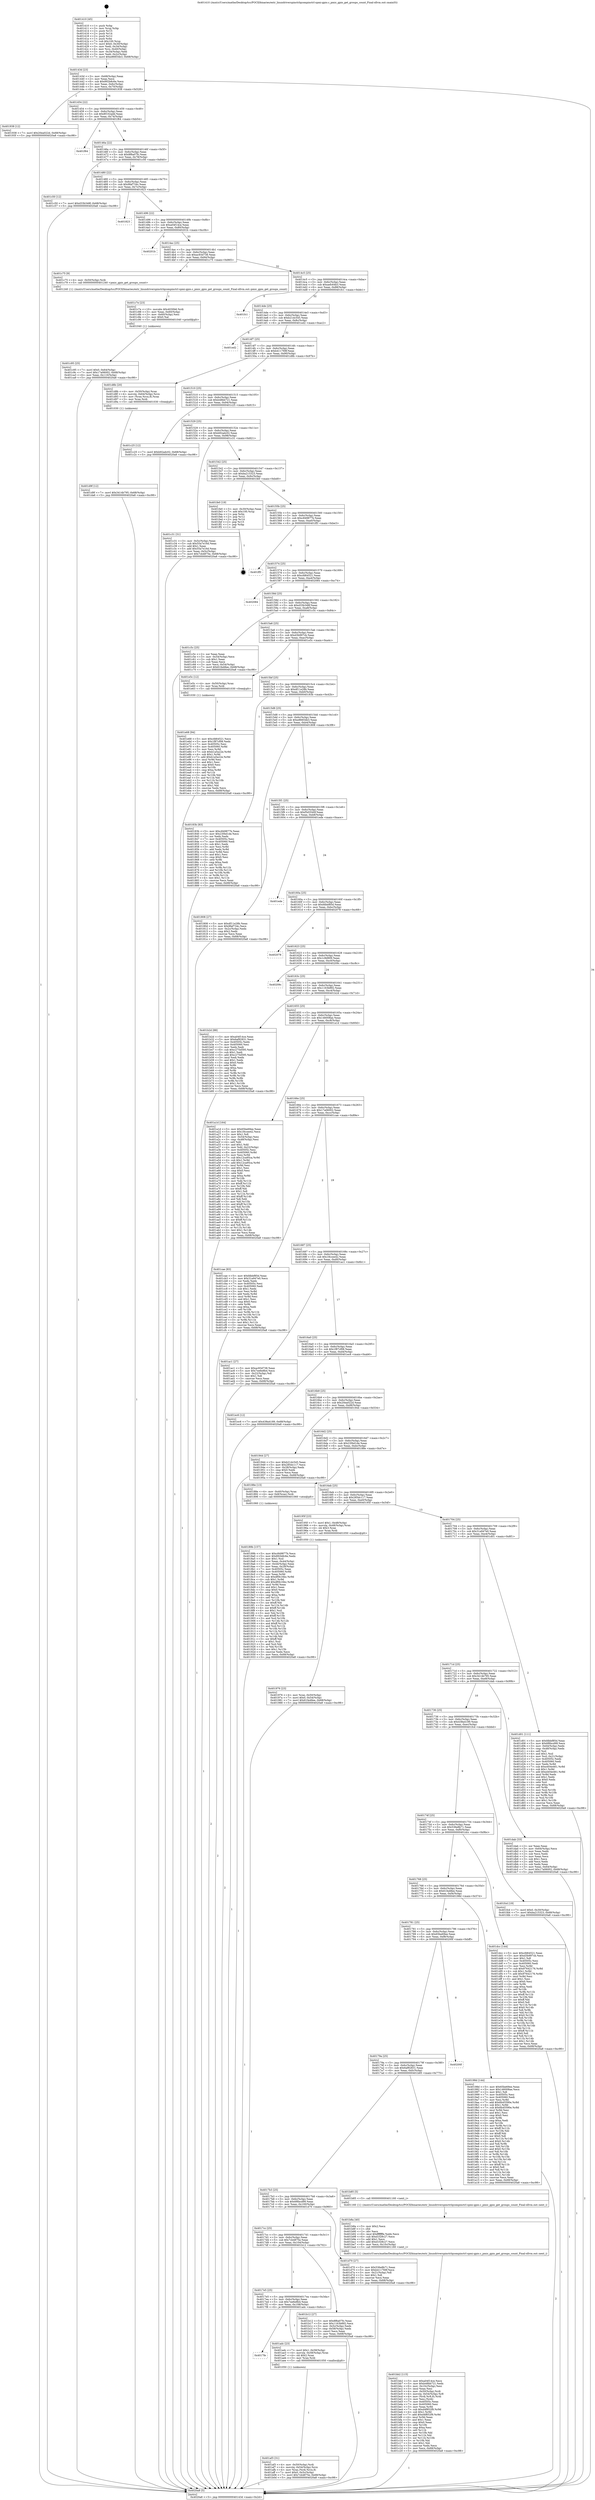digraph "0x401410" {
  label = "0x401410 (/mnt/c/Users/mathe/Desktop/tcc/POCII/binaries/extr_linuxdriverspinctrlqcompinctrl-spmi-gpio.c_pmic_gpio_get_groups_count_Final-ollvm.out::main(0))"
  labelloc = "t"
  node[shape=record]

  Entry [label="",width=0.3,height=0.3,shape=circle,fillcolor=black,style=filled]
  "0x40143d" [label="{
     0x40143d [23]\l
     | [instrs]\l
     &nbsp;&nbsp;0x40143d \<+3\>: mov -0x68(%rbp),%eax\l
     &nbsp;&nbsp;0x401440 \<+2\>: mov %eax,%ecx\l
     &nbsp;&nbsp;0x401442 \<+6\>: sub $0x892b8c6e,%ecx\l
     &nbsp;&nbsp;0x401448 \<+3\>: mov %eax,-0x6c(%rbp)\l
     &nbsp;&nbsp;0x40144b \<+3\>: mov %ecx,-0x70(%rbp)\l
     &nbsp;&nbsp;0x40144e \<+6\>: je 0000000000401938 \<main+0x528\>\l
  }"]
  "0x401938" [label="{
     0x401938 [12]\l
     | [instrs]\l
     &nbsp;&nbsp;0x401938 \<+7\>: movl $0x20ea022d,-0x68(%rbp)\l
     &nbsp;&nbsp;0x40193f \<+5\>: jmp 00000000004020a8 \<main+0xc98\>\l
  }"]
  "0x401454" [label="{
     0x401454 [22]\l
     | [instrs]\l
     &nbsp;&nbsp;0x401454 \<+5\>: jmp 0000000000401459 \<main+0x49\>\l
     &nbsp;&nbsp;0x401459 \<+3\>: mov -0x6c(%rbp),%eax\l
     &nbsp;&nbsp;0x40145c \<+5\>: sub $0x8f102add,%eax\l
     &nbsp;&nbsp;0x401461 \<+3\>: mov %eax,-0x74(%rbp)\l
     &nbsp;&nbsp;0x401464 \<+6\>: je 0000000000401f64 \<main+0xb54\>\l
  }"]
  Exit [label="",width=0.3,height=0.3,shape=circle,fillcolor=black,style=filled,peripheries=2]
  "0x401f64" [label="{
     0x401f64\l
  }", style=dashed]
  "0x40146a" [label="{
     0x40146a [22]\l
     | [instrs]\l
     &nbsp;&nbsp;0x40146a \<+5\>: jmp 000000000040146f \<main+0x5f\>\l
     &nbsp;&nbsp;0x40146f \<+3\>: mov -0x6c(%rbp),%eax\l
     &nbsp;&nbsp;0x401472 \<+5\>: sub $0x8f6a07fc,%eax\l
     &nbsp;&nbsp;0x401477 \<+3\>: mov %eax,-0x78(%rbp)\l
     &nbsp;&nbsp;0x40147a \<+6\>: je 0000000000401c50 \<main+0x840\>\l
  }"]
  "0x401e68" [label="{
     0x401e68 [94]\l
     | [instrs]\l
     &nbsp;&nbsp;0x401e68 \<+5\>: mov $0xcfd64521,%ecx\l
     &nbsp;&nbsp;0x401e6d \<+5\>: mov $0x1f87cf08,%edx\l
     &nbsp;&nbsp;0x401e72 \<+7\>: mov 0x40505c,%esi\l
     &nbsp;&nbsp;0x401e79 \<+8\>: mov 0x405060,%r8d\l
     &nbsp;&nbsp;0x401e81 \<+3\>: mov %esi,%r9d\l
     &nbsp;&nbsp;0x401e84 \<+7\>: sub $0xb1a5a22e,%r9d\l
     &nbsp;&nbsp;0x401e8b \<+4\>: sub $0x1,%r9d\l
     &nbsp;&nbsp;0x401e8f \<+7\>: add $0xb1a5a22e,%r9d\l
     &nbsp;&nbsp;0x401e96 \<+4\>: imul %r9d,%esi\l
     &nbsp;&nbsp;0x401e9a \<+3\>: and $0x1,%esi\l
     &nbsp;&nbsp;0x401e9d \<+3\>: cmp $0x0,%esi\l
     &nbsp;&nbsp;0x401ea0 \<+4\>: sete %r10b\l
     &nbsp;&nbsp;0x401ea4 \<+4\>: cmp $0xa,%r8d\l
     &nbsp;&nbsp;0x401ea8 \<+4\>: setl %r11b\l
     &nbsp;&nbsp;0x401eac \<+3\>: mov %r10b,%bl\l
     &nbsp;&nbsp;0x401eaf \<+3\>: and %r11b,%bl\l
     &nbsp;&nbsp;0x401eb2 \<+3\>: xor %r11b,%r10b\l
     &nbsp;&nbsp;0x401eb5 \<+3\>: or %r10b,%bl\l
     &nbsp;&nbsp;0x401eb8 \<+3\>: test $0x1,%bl\l
     &nbsp;&nbsp;0x401ebb \<+3\>: cmovne %edx,%ecx\l
     &nbsp;&nbsp;0x401ebe \<+3\>: mov %ecx,-0x68(%rbp)\l
     &nbsp;&nbsp;0x401ec1 \<+5\>: jmp 00000000004020a8 \<main+0xc98\>\l
  }"]
  "0x401c50" [label="{
     0x401c50 [12]\l
     | [instrs]\l
     &nbsp;&nbsp;0x401c50 \<+7\>: movl $0xd33b348f,-0x68(%rbp)\l
     &nbsp;&nbsp;0x401c57 \<+5\>: jmp 00000000004020a8 \<main+0xc98\>\l
  }"]
  "0x401480" [label="{
     0x401480 [22]\l
     | [instrs]\l
     &nbsp;&nbsp;0x401480 \<+5\>: jmp 0000000000401485 \<main+0x75\>\l
     &nbsp;&nbsp;0x401485 \<+3\>: mov -0x6c(%rbp),%eax\l
     &nbsp;&nbsp;0x401488 \<+5\>: sub $0x9faf734c,%eax\l
     &nbsp;&nbsp;0x40148d \<+3\>: mov %eax,-0x7c(%rbp)\l
     &nbsp;&nbsp;0x401490 \<+6\>: je 0000000000401823 \<main+0x413\>\l
  }"]
  "0x401d9f" [label="{
     0x401d9f [12]\l
     | [instrs]\l
     &nbsp;&nbsp;0x401d9f \<+7\>: movl $0x3414b795,-0x68(%rbp)\l
     &nbsp;&nbsp;0x401da6 \<+5\>: jmp 00000000004020a8 \<main+0xc98\>\l
  }"]
  "0x401823" [label="{
     0x401823\l
  }", style=dashed]
  "0x401496" [label="{
     0x401496 [22]\l
     | [instrs]\l
     &nbsp;&nbsp;0x401496 \<+5\>: jmp 000000000040149b \<main+0x8b\>\l
     &nbsp;&nbsp;0x40149b \<+3\>: mov -0x6c(%rbp),%eax\l
     &nbsp;&nbsp;0x40149e \<+5\>: sub $0xa04f14ce,%eax\l
     &nbsp;&nbsp;0x4014a3 \<+3\>: mov %eax,-0x80(%rbp)\l
     &nbsp;&nbsp;0x4014a6 \<+6\>: je 000000000040201b \<main+0xc0b\>\l
  }"]
  "0x401c95" [label="{
     0x401c95 [25]\l
     | [instrs]\l
     &nbsp;&nbsp;0x401c95 \<+7\>: movl $0x0,-0x64(%rbp)\l
     &nbsp;&nbsp;0x401c9c \<+7\>: movl $0x17a06002,-0x68(%rbp)\l
     &nbsp;&nbsp;0x401ca3 \<+6\>: mov %eax,-0x110(%rbp)\l
     &nbsp;&nbsp;0x401ca9 \<+5\>: jmp 00000000004020a8 \<main+0xc98\>\l
  }"]
  "0x40201b" [label="{
     0x40201b\l
  }", style=dashed]
  "0x4014ac" [label="{
     0x4014ac [25]\l
     | [instrs]\l
     &nbsp;&nbsp;0x4014ac \<+5\>: jmp 00000000004014b1 \<main+0xa1\>\l
     &nbsp;&nbsp;0x4014b1 \<+3\>: mov -0x6c(%rbp),%eax\l
     &nbsp;&nbsp;0x4014b4 \<+5\>: sub $0xac93d738,%eax\l
     &nbsp;&nbsp;0x4014b9 \<+6\>: mov %eax,-0x84(%rbp)\l
     &nbsp;&nbsp;0x4014bf \<+6\>: je 0000000000401c75 \<main+0x865\>\l
  }"]
  "0x401c7e" [label="{
     0x401c7e [23]\l
     | [instrs]\l
     &nbsp;&nbsp;0x401c7e \<+10\>: movabs $0x4030b6,%rdi\l
     &nbsp;&nbsp;0x401c88 \<+3\>: mov %eax,-0x60(%rbp)\l
     &nbsp;&nbsp;0x401c8b \<+3\>: mov -0x60(%rbp),%esi\l
     &nbsp;&nbsp;0x401c8e \<+2\>: mov $0x0,%al\l
     &nbsp;&nbsp;0x401c90 \<+5\>: call 0000000000401040 \<printf@plt\>\l
     | [calls]\l
     &nbsp;&nbsp;0x401040 \{1\} (unknown)\l
  }"]
  "0x401c75" [label="{
     0x401c75 [9]\l
     | [instrs]\l
     &nbsp;&nbsp;0x401c75 \<+4\>: mov -0x50(%rbp),%rdi\l
     &nbsp;&nbsp;0x401c79 \<+5\>: call 0000000000401240 \<pmic_gpio_get_groups_count\>\l
     | [calls]\l
     &nbsp;&nbsp;0x401240 \{1\} (/mnt/c/Users/mathe/Desktop/tcc/POCII/binaries/extr_linuxdriverspinctrlqcompinctrl-spmi-gpio.c_pmic_gpio_get_groups_count_Final-ollvm.out::pmic_gpio_get_groups_count)\l
  }"]
  "0x4014c5" [label="{
     0x4014c5 [25]\l
     | [instrs]\l
     &nbsp;&nbsp;0x4014c5 \<+5\>: jmp 00000000004014ca \<main+0xba\>\l
     &nbsp;&nbsp;0x4014ca \<+3\>: mov -0x6c(%rbp),%eax\l
     &nbsp;&nbsp;0x4014cd \<+5\>: sub $0xaefc64b3,%eax\l
     &nbsp;&nbsp;0x4014d2 \<+6\>: mov %eax,-0x88(%rbp)\l
     &nbsp;&nbsp;0x4014d8 \<+6\>: je 0000000000401fc1 \<main+0xbb1\>\l
  }"]
  "0x401bb2" [label="{
     0x401bb2 [115]\l
     | [instrs]\l
     &nbsp;&nbsp;0x401bb2 \<+5\>: mov $0xa04f14ce,%ecx\l
     &nbsp;&nbsp;0x401bb7 \<+5\>: mov $0xb48bb721,%edx\l
     &nbsp;&nbsp;0x401bbc \<+6\>: mov -0x10c(%rbp),%esi\l
     &nbsp;&nbsp;0x401bc2 \<+3\>: imul %eax,%esi\l
     &nbsp;&nbsp;0x401bc5 \<+4\>: mov -0x50(%rbp),%rdi\l
     &nbsp;&nbsp;0x401bc9 \<+4\>: movslq -0x54(%rbp),%r8\l
     &nbsp;&nbsp;0x401bcd \<+4\>: mov (%rdi,%r8,8),%rdi\l
     &nbsp;&nbsp;0x401bd1 \<+2\>: mov %esi,(%rdi)\l
     &nbsp;&nbsp;0x401bd3 \<+7\>: mov 0x40505c,%eax\l
     &nbsp;&nbsp;0x401bda \<+7\>: mov 0x405060,%esi\l
     &nbsp;&nbsp;0x401be1 \<+3\>: mov %eax,%r9d\l
     &nbsp;&nbsp;0x401be4 \<+7\>: sub $0xd4f852f9,%r9d\l
     &nbsp;&nbsp;0x401beb \<+4\>: sub $0x1,%r9d\l
     &nbsp;&nbsp;0x401bef \<+7\>: add $0xd4f852f9,%r9d\l
     &nbsp;&nbsp;0x401bf6 \<+4\>: imul %r9d,%eax\l
     &nbsp;&nbsp;0x401bfa \<+3\>: and $0x1,%eax\l
     &nbsp;&nbsp;0x401bfd \<+3\>: cmp $0x0,%eax\l
     &nbsp;&nbsp;0x401c00 \<+4\>: sete %r10b\l
     &nbsp;&nbsp;0x401c04 \<+3\>: cmp $0xa,%esi\l
     &nbsp;&nbsp;0x401c07 \<+4\>: setl %r11b\l
     &nbsp;&nbsp;0x401c0b \<+3\>: mov %r10b,%bl\l
     &nbsp;&nbsp;0x401c0e \<+3\>: and %r11b,%bl\l
     &nbsp;&nbsp;0x401c11 \<+3\>: xor %r11b,%r10b\l
     &nbsp;&nbsp;0x401c14 \<+3\>: or %r10b,%bl\l
     &nbsp;&nbsp;0x401c17 \<+3\>: test $0x1,%bl\l
     &nbsp;&nbsp;0x401c1a \<+3\>: cmovne %edx,%ecx\l
     &nbsp;&nbsp;0x401c1d \<+3\>: mov %ecx,-0x68(%rbp)\l
     &nbsp;&nbsp;0x401c20 \<+5\>: jmp 00000000004020a8 \<main+0xc98\>\l
  }"]
  "0x401fc1" [label="{
     0x401fc1\l
  }", style=dashed]
  "0x4014de" [label="{
     0x4014de [25]\l
     | [instrs]\l
     &nbsp;&nbsp;0x4014de \<+5\>: jmp 00000000004014e3 \<main+0xd3\>\l
     &nbsp;&nbsp;0x4014e3 \<+3\>: mov -0x6c(%rbp),%eax\l
     &nbsp;&nbsp;0x4014e6 \<+5\>: sub $0xb21dc545,%eax\l
     &nbsp;&nbsp;0x4014eb \<+6\>: mov %eax,-0x8c(%rbp)\l
     &nbsp;&nbsp;0x4014f1 \<+6\>: je 0000000000401ed2 \<main+0xac2\>\l
  }"]
  "0x401b8a" [label="{
     0x401b8a [40]\l
     | [instrs]\l
     &nbsp;&nbsp;0x401b8a \<+5\>: mov $0x2,%ecx\l
     &nbsp;&nbsp;0x401b8f \<+1\>: cltd\l
     &nbsp;&nbsp;0x401b90 \<+2\>: idiv %ecx\l
     &nbsp;&nbsp;0x401b92 \<+6\>: imul $0xfffffffe,%edx,%ecx\l
     &nbsp;&nbsp;0x401b98 \<+6\>: sub $0xd1f28c27,%ecx\l
     &nbsp;&nbsp;0x401b9e \<+3\>: add $0x1,%ecx\l
     &nbsp;&nbsp;0x401ba1 \<+6\>: add $0xd1f28c27,%ecx\l
     &nbsp;&nbsp;0x401ba7 \<+6\>: mov %ecx,-0x10c(%rbp)\l
     &nbsp;&nbsp;0x401bad \<+5\>: call 0000000000401160 \<next_i\>\l
     | [calls]\l
     &nbsp;&nbsp;0x401160 \{1\} (/mnt/c/Users/mathe/Desktop/tcc/POCII/binaries/extr_linuxdriverspinctrlqcompinctrl-spmi-gpio.c_pmic_gpio_get_groups_count_Final-ollvm.out::next_i)\l
  }"]
  "0x401ed2" [label="{
     0x401ed2\l
  }", style=dashed]
  "0x4014f7" [label="{
     0x4014f7 [25]\l
     | [instrs]\l
     &nbsp;&nbsp;0x4014f7 \<+5\>: jmp 00000000004014fc \<main+0xec\>\l
     &nbsp;&nbsp;0x4014fc \<+3\>: mov -0x6c(%rbp),%eax\l
     &nbsp;&nbsp;0x4014ff \<+5\>: sub $0xb411769f,%eax\l
     &nbsp;&nbsp;0x401504 \<+6\>: mov %eax,-0x90(%rbp)\l
     &nbsp;&nbsp;0x40150a \<+6\>: je 0000000000401d8b \<main+0x97b\>\l
  }"]
  "0x401af3" [label="{
     0x401af3 [31]\l
     | [instrs]\l
     &nbsp;&nbsp;0x401af3 \<+4\>: mov -0x50(%rbp),%rdi\l
     &nbsp;&nbsp;0x401af7 \<+4\>: movslq -0x54(%rbp),%rcx\l
     &nbsp;&nbsp;0x401afb \<+4\>: mov %rax,(%rdi,%rcx,8)\l
     &nbsp;&nbsp;0x401aff \<+7\>: movl $0x0,-0x5c(%rbp)\l
     &nbsp;&nbsp;0x401b06 \<+7\>: movl $0x7cb4875e,-0x68(%rbp)\l
     &nbsp;&nbsp;0x401b0d \<+5\>: jmp 00000000004020a8 \<main+0xc98\>\l
  }"]
  "0x401d8b" [label="{
     0x401d8b [20]\l
     | [instrs]\l
     &nbsp;&nbsp;0x401d8b \<+4\>: mov -0x50(%rbp),%rax\l
     &nbsp;&nbsp;0x401d8f \<+4\>: movslq -0x64(%rbp),%rcx\l
     &nbsp;&nbsp;0x401d93 \<+4\>: mov (%rax,%rcx,8),%rax\l
     &nbsp;&nbsp;0x401d97 \<+3\>: mov %rax,%rdi\l
     &nbsp;&nbsp;0x401d9a \<+5\>: call 0000000000401030 \<free@plt\>\l
     | [calls]\l
     &nbsp;&nbsp;0x401030 \{1\} (unknown)\l
  }"]
  "0x401510" [label="{
     0x401510 [25]\l
     | [instrs]\l
     &nbsp;&nbsp;0x401510 \<+5\>: jmp 0000000000401515 \<main+0x105\>\l
     &nbsp;&nbsp;0x401515 \<+3\>: mov -0x6c(%rbp),%eax\l
     &nbsp;&nbsp;0x401518 \<+5\>: sub $0xb48bb721,%eax\l
     &nbsp;&nbsp;0x40151d \<+6\>: mov %eax,-0x94(%rbp)\l
     &nbsp;&nbsp;0x401523 \<+6\>: je 0000000000401c25 \<main+0x815\>\l
  }"]
  "0x4017fe" [label="{
     0x4017fe\l
  }", style=dashed]
  "0x401c25" [label="{
     0x401c25 [12]\l
     | [instrs]\l
     &nbsp;&nbsp;0x401c25 \<+7\>: movl $0xb92adc02,-0x68(%rbp)\l
     &nbsp;&nbsp;0x401c2c \<+5\>: jmp 00000000004020a8 \<main+0xc98\>\l
  }"]
  "0x401529" [label="{
     0x401529 [25]\l
     | [instrs]\l
     &nbsp;&nbsp;0x401529 \<+5\>: jmp 000000000040152e \<main+0x11e\>\l
     &nbsp;&nbsp;0x40152e \<+3\>: mov -0x6c(%rbp),%eax\l
     &nbsp;&nbsp;0x401531 \<+5\>: sub $0xb92adc02,%eax\l
     &nbsp;&nbsp;0x401536 \<+6\>: mov %eax,-0x98(%rbp)\l
     &nbsp;&nbsp;0x40153c \<+6\>: je 0000000000401c31 \<main+0x821\>\l
  }"]
  "0x401adc" [label="{
     0x401adc [23]\l
     | [instrs]\l
     &nbsp;&nbsp;0x401adc \<+7\>: movl $0x1,-0x58(%rbp)\l
     &nbsp;&nbsp;0x401ae3 \<+4\>: movslq -0x58(%rbp),%rax\l
     &nbsp;&nbsp;0x401ae7 \<+4\>: shl $0x2,%rax\l
     &nbsp;&nbsp;0x401aeb \<+3\>: mov %rax,%rdi\l
     &nbsp;&nbsp;0x401aee \<+5\>: call 0000000000401050 \<malloc@plt\>\l
     | [calls]\l
     &nbsp;&nbsp;0x401050 \{1\} (unknown)\l
  }"]
  "0x401c31" [label="{
     0x401c31 [31]\l
     | [instrs]\l
     &nbsp;&nbsp;0x401c31 \<+3\>: mov -0x5c(%rbp),%eax\l
     &nbsp;&nbsp;0x401c34 \<+5\>: sub $0x55a7e16d,%eax\l
     &nbsp;&nbsp;0x401c39 \<+3\>: add $0x1,%eax\l
     &nbsp;&nbsp;0x401c3c \<+5\>: add $0x55a7e16d,%eax\l
     &nbsp;&nbsp;0x401c41 \<+3\>: mov %eax,-0x5c(%rbp)\l
     &nbsp;&nbsp;0x401c44 \<+7\>: movl $0x7cb4875e,-0x68(%rbp)\l
     &nbsp;&nbsp;0x401c4b \<+5\>: jmp 00000000004020a8 \<main+0xc98\>\l
  }"]
  "0x401542" [label="{
     0x401542 [25]\l
     | [instrs]\l
     &nbsp;&nbsp;0x401542 \<+5\>: jmp 0000000000401547 \<main+0x137\>\l
     &nbsp;&nbsp;0x401547 \<+3\>: mov -0x6c(%rbp),%eax\l
     &nbsp;&nbsp;0x40154a \<+5\>: sub $0xba215323,%eax\l
     &nbsp;&nbsp;0x40154f \<+6\>: mov %eax,-0x9c(%rbp)\l
     &nbsp;&nbsp;0x401555 \<+6\>: je 0000000000401fe0 \<main+0xbd0\>\l
  }"]
  "0x4017e5" [label="{
     0x4017e5 [25]\l
     | [instrs]\l
     &nbsp;&nbsp;0x4017e5 \<+5\>: jmp 00000000004017ea \<main+0x3da\>\l
     &nbsp;&nbsp;0x4017ea \<+3\>: mov -0x6c(%rbp),%eax\l
     &nbsp;&nbsp;0x4017ed \<+5\>: sub $0x7ee6e8b4,%eax\l
     &nbsp;&nbsp;0x4017f2 \<+6\>: mov %eax,-0x108(%rbp)\l
     &nbsp;&nbsp;0x4017f8 \<+6\>: je 0000000000401adc \<main+0x6cc\>\l
  }"]
  "0x401fe0" [label="{
     0x401fe0 [19]\l
     | [instrs]\l
     &nbsp;&nbsp;0x401fe0 \<+3\>: mov -0x30(%rbp),%eax\l
     &nbsp;&nbsp;0x401fe3 \<+7\>: add $0x100,%rsp\l
     &nbsp;&nbsp;0x401fea \<+1\>: pop %rbx\l
     &nbsp;&nbsp;0x401feb \<+2\>: pop %r12\l
     &nbsp;&nbsp;0x401fed \<+2\>: pop %r14\l
     &nbsp;&nbsp;0x401fef \<+2\>: pop %r15\l
     &nbsp;&nbsp;0x401ff1 \<+1\>: pop %rbp\l
     &nbsp;&nbsp;0x401ff2 \<+1\>: ret\l
  }"]
  "0x40155b" [label="{
     0x40155b [25]\l
     | [instrs]\l
     &nbsp;&nbsp;0x40155b \<+5\>: jmp 0000000000401560 \<main+0x150\>\l
     &nbsp;&nbsp;0x401560 \<+3\>: mov -0x6c(%rbp),%eax\l
     &nbsp;&nbsp;0x401563 \<+5\>: sub $0xc849877b,%eax\l
     &nbsp;&nbsp;0x401568 \<+6\>: mov %eax,-0xa0(%rbp)\l
     &nbsp;&nbsp;0x40156e \<+6\>: je 0000000000401ff3 \<main+0xbe3\>\l
  }"]
  "0x401b12" [label="{
     0x401b12 [27]\l
     | [instrs]\l
     &nbsp;&nbsp;0x401b12 \<+5\>: mov $0x8f6a07fc,%eax\l
     &nbsp;&nbsp;0x401b17 \<+5\>: mov $0x1163b892,%ecx\l
     &nbsp;&nbsp;0x401b1c \<+3\>: mov -0x5c(%rbp),%edx\l
     &nbsp;&nbsp;0x401b1f \<+3\>: cmp -0x58(%rbp),%edx\l
     &nbsp;&nbsp;0x401b22 \<+3\>: cmovl %ecx,%eax\l
     &nbsp;&nbsp;0x401b25 \<+3\>: mov %eax,-0x68(%rbp)\l
     &nbsp;&nbsp;0x401b28 \<+5\>: jmp 00000000004020a8 \<main+0xc98\>\l
  }"]
  "0x401ff3" [label="{
     0x401ff3\l
  }", style=dashed]
  "0x401574" [label="{
     0x401574 [25]\l
     | [instrs]\l
     &nbsp;&nbsp;0x401574 \<+5\>: jmp 0000000000401579 \<main+0x169\>\l
     &nbsp;&nbsp;0x401579 \<+3\>: mov -0x6c(%rbp),%eax\l
     &nbsp;&nbsp;0x40157c \<+5\>: sub $0xcfd64521,%eax\l
     &nbsp;&nbsp;0x401581 \<+6\>: mov %eax,-0xa4(%rbp)\l
     &nbsp;&nbsp;0x401587 \<+6\>: je 0000000000402084 \<main+0xc74\>\l
  }"]
  "0x4017cc" [label="{
     0x4017cc [25]\l
     | [instrs]\l
     &nbsp;&nbsp;0x4017cc \<+5\>: jmp 00000000004017d1 \<main+0x3c1\>\l
     &nbsp;&nbsp;0x4017d1 \<+3\>: mov -0x6c(%rbp),%eax\l
     &nbsp;&nbsp;0x4017d4 \<+5\>: sub $0x7cb4875e,%eax\l
     &nbsp;&nbsp;0x4017d9 \<+6\>: mov %eax,-0x104(%rbp)\l
     &nbsp;&nbsp;0x4017df \<+6\>: je 0000000000401b12 \<main+0x702\>\l
  }"]
  "0x402084" [label="{
     0x402084\l
  }", style=dashed]
  "0x40158d" [label="{
     0x40158d [25]\l
     | [instrs]\l
     &nbsp;&nbsp;0x40158d \<+5\>: jmp 0000000000401592 \<main+0x182\>\l
     &nbsp;&nbsp;0x401592 \<+3\>: mov -0x6c(%rbp),%eax\l
     &nbsp;&nbsp;0x401595 \<+5\>: sub $0xd33b348f,%eax\l
     &nbsp;&nbsp;0x40159a \<+6\>: mov %eax,-0xa8(%rbp)\l
     &nbsp;&nbsp;0x4015a0 \<+6\>: je 0000000000401c5c \<main+0x84c\>\l
  }"]
  "0x401d70" [label="{
     0x401d70 [27]\l
     | [instrs]\l
     &nbsp;&nbsp;0x401d70 \<+5\>: mov $0x536e8b71,%eax\l
     &nbsp;&nbsp;0x401d75 \<+5\>: mov $0xb411769f,%ecx\l
     &nbsp;&nbsp;0x401d7a \<+3\>: mov -0x21(%rbp),%dl\l
     &nbsp;&nbsp;0x401d7d \<+3\>: test $0x1,%dl\l
     &nbsp;&nbsp;0x401d80 \<+3\>: cmovne %ecx,%eax\l
     &nbsp;&nbsp;0x401d83 \<+3\>: mov %eax,-0x68(%rbp)\l
     &nbsp;&nbsp;0x401d86 \<+5\>: jmp 00000000004020a8 \<main+0xc98\>\l
  }"]
  "0x401c5c" [label="{
     0x401c5c [25]\l
     | [instrs]\l
     &nbsp;&nbsp;0x401c5c \<+2\>: xor %eax,%eax\l
     &nbsp;&nbsp;0x401c5e \<+3\>: mov -0x54(%rbp),%ecx\l
     &nbsp;&nbsp;0x401c61 \<+3\>: sub $0x1,%eax\l
     &nbsp;&nbsp;0x401c64 \<+2\>: sub %eax,%ecx\l
     &nbsp;&nbsp;0x401c66 \<+3\>: mov %ecx,-0x54(%rbp)\l
     &nbsp;&nbsp;0x401c69 \<+7\>: movl $0x61fa48ee,-0x68(%rbp)\l
     &nbsp;&nbsp;0x401c70 \<+5\>: jmp 00000000004020a8 \<main+0xc98\>\l
  }"]
  "0x4015a6" [label="{
     0x4015a6 [25]\l
     | [instrs]\l
     &nbsp;&nbsp;0x4015a6 \<+5\>: jmp 00000000004015ab \<main+0x19b\>\l
     &nbsp;&nbsp;0x4015ab \<+3\>: mov -0x6c(%rbp),%eax\l
     &nbsp;&nbsp;0x4015ae \<+5\>: sub $0xd3b997cb,%eax\l
     &nbsp;&nbsp;0x4015b3 \<+6\>: mov %eax,-0xac(%rbp)\l
     &nbsp;&nbsp;0x4015b9 \<+6\>: je 0000000000401e5c \<main+0xa4c\>\l
  }"]
  "0x4017b3" [label="{
     0x4017b3 [25]\l
     | [instrs]\l
     &nbsp;&nbsp;0x4017b3 \<+5\>: jmp 00000000004017b8 \<main+0x3a8\>\l
     &nbsp;&nbsp;0x4017b8 \<+3\>: mov -0x6c(%rbp),%eax\l
     &nbsp;&nbsp;0x4017bb \<+5\>: sub $0x6f6bcd99,%eax\l
     &nbsp;&nbsp;0x4017c0 \<+6\>: mov %eax,-0x100(%rbp)\l
     &nbsp;&nbsp;0x4017c6 \<+6\>: je 0000000000401d70 \<main+0x960\>\l
  }"]
  "0x401e5c" [label="{
     0x401e5c [12]\l
     | [instrs]\l
     &nbsp;&nbsp;0x401e5c \<+4\>: mov -0x50(%rbp),%rax\l
     &nbsp;&nbsp;0x401e60 \<+3\>: mov %rax,%rdi\l
     &nbsp;&nbsp;0x401e63 \<+5\>: call 0000000000401030 \<free@plt\>\l
     | [calls]\l
     &nbsp;&nbsp;0x401030 \{1\} (unknown)\l
  }"]
  "0x4015bf" [label="{
     0x4015bf [25]\l
     | [instrs]\l
     &nbsp;&nbsp;0x4015bf \<+5\>: jmp 00000000004015c4 \<main+0x1b4\>\l
     &nbsp;&nbsp;0x4015c4 \<+3\>: mov -0x6c(%rbp),%eax\l
     &nbsp;&nbsp;0x4015c7 \<+5\>: sub $0xdf11e28b,%eax\l
     &nbsp;&nbsp;0x4015cc \<+6\>: mov %eax,-0xb0(%rbp)\l
     &nbsp;&nbsp;0x4015d2 \<+6\>: je 000000000040183b \<main+0x42b\>\l
  }"]
  "0x401b85" [label="{
     0x401b85 [5]\l
     | [instrs]\l
     &nbsp;&nbsp;0x401b85 \<+5\>: call 0000000000401160 \<next_i\>\l
     | [calls]\l
     &nbsp;&nbsp;0x401160 \{1\} (/mnt/c/Users/mathe/Desktop/tcc/POCII/binaries/extr_linuxdriverspinctrlqcompinctrl-spmi-gpio.c_pmic_gpio_get_groups_count_Final-ollvm.out::next_i)\l
  }"]
  "0x40183b" [label="{
     0x40183b [83]\l
     | [instrs]\l
     &nbsp;&nbsp;0x40183b \<+5\>: mov $0xc849877b,%eax\l
     &nbsp;&nbsp;0x401840 \<+5\>: mov $0x23f4d1de,%ecx\l
     &nbsp;&nbsp;0x401845 \<+2\>: xor %edx,%edx\l
     &nbsp;&nbsp;0x401847 \<+7\>: mov 0x40505c,%esi\l
     &nbsp;&nbsp;0x40184e \<+7\>: mov 0x405060,%edi\l
     &nbsp;&nbsp;0x401855 \<+3\>: sub $0x1,%edx\l
     &nbsp;&nbsp;0x401858 \<+3\>: mov %esi,%r8d\l
     &nbsp;&nbsp;0x40185b \<+3\>: add %edx,%r8d\l
     &nbsp;&nbsp;0x40185e \<+4\>: imul %r8d,%esi\l
     &nbsp;&nbsp;0x401862 \<+3\>: and $0x1,%esi\l
     &nbsp;&nbsp;0x401865 \<+3\>: cmp $0x0,%esi\l
     &nbsp;&nbsp;0x401868 \<+4\>: sete %r9b\l
     &nbsp;&nbsp;0x40186c \<+3\>: cmp $0xa,%edi\l
     &nbsp;&nbsp;0x40186f \<+4\>: setl %r10b\l
     &nbsp;&nbsp;0x401873 \<+3\>: mov %r9b,%r11b\l
     &nbsp;&nbsp;0x401876 \<+3\>: and %r10b,%r11b\l
     &nbsp;&nbsp;0x401879 \<+3\>: xor %r10b,%r9b\l
     &nbsp;&nbsp;0x40187c \<+3\>: or %r9b,%r11b\l
     &nbsp;&nbsp;0x40187f \<+4\>: test $0x1,%r11b\l
     &nbsp;&nbsp;0x401883 \<+3\>: cmovne %ecx,%eax\l
     &nbsp;&nbsp;0x401886 \<+3\>: mov %eax,-0x68(%rbp)\l
     &nbsp;&nbsp;0x401889 \<+5\>: jmp 00000000004020a8 \<main+0xc98\>\l
  }"]
  "0x4015d8" [label="{
     0x4015d8 [25]\l
     | [instrs]\l
     &nbsp;&nbsp;0x4015d8 \<+5\>: jmp 00000000004015dd \<main+0x1cd\>\l
     &nbsp;&nbsp;0x4015dd \<+3\>: mov -0x6c(%rbp),%eax\l
     &nbsp;&nbsp;0x4015e0 \<+5\>: sub $0xe86654b3,%eax\l
     &nbsp;&nbsp;0x4015e5 \<+6\>: mov %eax,-0xb4(%rbp)\l
     &nbsp;&nbsp;0x4015eb \<+6\>: je 0000000000401808 \<main+0x3f8\>\l
  }"]
  "0x40179a" [label="{
     0x40179a [25]\l
     | [instrs]\l
     &nbsp;&nbsp;0x40179a \<+5\>: jmp 000000000040179f \<main+0x38f\>\l
     &nbsp;&nbsp;0x40179f \<+3\>: mov -0x6c(%rbp),%eax\l
     &nbsp;&nbsp;0x4017a2 \<+5\>: sub $0x6af92831,%eax\l
     &nbsp;&nbsp;0x4017a7 \<+6\>: mov %eax,-0xfc(%rbp)\l
     &nbsp;&nbsp;0x4017ad \<+6\>: je 0000000000401b85 \<main+0x775\>\l
  }"]
  "0x401808" [label="{
     0x401808 [27]\l
     | [instrs]\l
     &nbsp;&nbsp;0x401808 \<+5\>: mov $0xdf11e28b,%eax\l
     &nbsp;&nbsp;0x40180d \<+5\>: mov $0x9faf734c,%ecx\l
     &nbsp;&nbsp;0x401812 \<+3\>: mov -0x2c(%rbp),%edx\l
     &nbsp;&nbsp;0x401815 \<+3\>: cmp $0x2,%edx\l
     &nbsp;&nbsp;0x401818 \<+3\>: cmovne %ecx,%eax\l
     &nbsp;&nbsp;0x40181b \<+3\>: mov %eax,-0x68(%rbp)\l
     &nbsp;&nbsp;0x40181e \<+5\>: jmp 00000000004020a8 \<main+0xc98\>\l
  }"]
  "0x4015f1" [label="{
     0x4015f1 [25]\l
     | [instrs]\l
     &nbsp;&nbsp;0x4015f1 \<+5\>: jmp 00000000004015f6 \<main+0x1e6\>\l
     &nbsp;&nbsp;0x4015f6 \<+3\>: mov -0x6c(%rbp),%eax\l
     &nbsp;&nbsp;0x4015f9 \<+5\>: sub $0xf5d3540f,%eax\l
     &nbsp;&nbsp;0x4015fe \<+6\>: mov %eax,-0xb8(%rbp)\l
     &nbsp;&nbsp;0x401604 \<+6\>: je 0000000000401ede \<main+0xace\>\l
  }"]
  "0x4020a8" [label="{
     0x4020a8 [5]\l
     | [instrs]\l
     &nbsp;&nbsp;0x4020a8 \<+5\>: jmp 000000000040143d \<main+0x2d\>\l
  }"]
  "0x401410" [label="{
     0x401410 [45]\l
     | [instrs]\l
     &nbsp;&nbsp;0x401410 \<+1\>: push %rbp\l
     &nbsp;&nbsp;0x401411 \<+3\>: mov %rsp,%rbp\l
     &nbsp;&nbsp;0x401414 \<+2\>: push %r15\l
     &nbsp;&nbsp;0x401416 \<+2\>: push %r14\l
     &nbsp;&nbsp;0x401418 \<+2\>: push %r12\l
     &nbsp;&nbsp;0x40141a \<+1\>: push %rbx\l
     &nbsp;&nbsp;0x40141b \<+7\>: sub $0x100,%rsp\l
     &nbsp;&nbsp;0x401422 \<+7\>: movl $0x0,-0x30(%rbp)\l
     &nbsp;&nbsp;0x401429 \<+3\>: mov %edi,-0x34(%rbp)\l
     &nbsp;&nbsp;0x40142c \<+4\>: mov %rsi,-0x40(%rbp)\l
     &nbsp;&nbsp;0x401430 \<+3\>: mov -0x34(%rbp),%edi\l
     &nbsp;&nbsp;0x401433 \<+3\>: mov %edi,-0x2c(%rbp)\l
     &nbsp;&nbsp;0x401436 \<+7\>: movl $0xe86654b3,-0x68(%rbp)\l
  }"]
  "0x40200f" [label="{
     0x40200f\l
  }", style=dashed]
  "0x401ede" [label="{
     0x401ede\l
  }", style=dashed]
  "0x40160a" [label="{
     0x40160a [25]\l
     | [instrs]\l
     &nbsp;&nbsp;0x40160a \<+5\>: jmp 000000000040160f \<main+0x1ff\>\l
     &nbsp;&nbsp;0x40160f \<+3\>: mov -0x6c(%rbp),%eax\l
     &nbsp;&nbsp;0x401612 \<+5\>: sub $0xfdbbf85d,%eax\l
     &nbsp;&nbsp;0x401617 \<+6\>: mov %eax,-0xbc(%rbp)\l
     &nbsp;&nbsp;0x40161d \<+6\>: je 0000000000402078 \<main+0xc68\>\l
  }"]
  "0x401781" [label="{
     0x401781 [25]\l
     | [instrs]\l
     &nbsp;&nbsp;0x401781 \<+5\>: jmp 0000000000401786 \<main+0x376\>\l
     &nbsp;&nbsp;0x401786 \<+3\>: mov -0x6c(%rbp),%eax\l
     &nbsp;&nbsp;0x401789 \<+5\>: sub $0x65be69ee,%eax\l
     &nbsp;&nbsp;0x40178e \<+6\>: mov %eax,-0xf8(%rbp)\l
     &nbsp;&nbsp;0x401794 \<+6\>: je 000000000040200f \<main+0xbff\>\l
  }"]
  "0x402078" [label="{
     0x402078\l
  }", style=dashed]
  "0x401623" [label="{
     0x401623 [25]\l
     | [instrs]\l
     &nbsp;&nbsp;0x401623 \<+5\>: jmp 0000000000401628 \<main+0x218\>\l
     &nbsp;&nbsp;0x401628 \<+3\>: mov -0x6c(%rbp),%eax\l
     &nbsp;&nbsp;0x40162b \<+5\>: sub $0x1c9d909,%eax\l
     &nbsp;&nbsp;0x401630 \<+6\>: mov %eax,-0xc0(%rbp)\l
     &nbsp;&nbsp;0x401636 \<+6\>: je 000000000040209c \<main+0xc8c\>\l
  }"]
  "0x40198d" [label="{
     0x40198d [144]\l
     | [instrs]\l
     &nbsp;&nbsp;0x40198d \<+5\>: mov $0x65be69ee,%eax\l
     &nbsp;&nbsp;0x401992 \<+5\>: mov $0x146008ae,%ecx\l
     &nbsp;&nbsp;0x401997 \<+2\>: mov $0x1,%dl\l
     &nbsp;&nbsp;0x401999 \<+7\>: mov 0x40505c,%esi\l
     &nbsp;&nbsp;0x4019a0 \<+7\>: mov 0x405060,%edi\l
     &nbsp;&nbsp;0x4019a7 \<+3\>: mov %esi,%r8d\l
     &nbsp;&nbsp;0x4019aa \<+7\>: add $0x6b45590e,%r8d\l
     &nbsp;&nbsp;0x4019b1 \<+4\>: sub $0x1,%r8d\l
     &nbsp;&nbsp;0x4019b5 \<+7\>: sub $0x6b45590e,%r8d\l
     &nbsp;&nbsp;0x4019bc \<+4\>: imul %r8d,%esi\l
     &nbsp;&nbsp;0x4019c0 \<+3\>: and $0x1,%esi\l
     &nbsp;&nbsp;0x4019c3 \<+3\>: cmp $0x0,%esi\l
     &nbsp;&nbsp;0x4019c6 \<+4\>: sete %r9b\l
     &nbsp;&nbsp;0x4019ca \<+3\>: cmp $0xa,%edi\l
     &nbsp;&nbsp;0x4019cd \<+4\>: setl %r10b\l
     &nbsp;&nbsp;0x4019d1 \<+3\>: mov %r9b,%r11b\l
     &nbsp;&nbsp;0x4019d4 \<+4\>: xor $0xff,%r11b\l
     &nbsp;&nbsp;0x4019d8 \<+3\>: mov %r10b,%bl\l
     &nbsp;&nbsp;0x4019db \<+3\>: xor $0xff,%bl\l
     &nbsp;&nbsp;0x4019de \<+3\>: xor $0x0,%dl\l
     &nbsp;&nbsp;0x4019e1 \<+3\>: mov %r11b,%r14b\l
     &nbsp;&nbsp;0x4019e4 \<+4\>: and $0x0,%r14b\l
     &nbsp;&nbsp;0x4019e8 \<+3\>: and %dl,%r9b\l
     &nbsp;&nbsp;0x4019eb \<+3\>: mov %bl,%r15b\l
     &nbsp;&nbsp;0x4019ee \<+4\>: and $0x0,%r15b\l
     &nbsp;&nbsp;0x4019f2 \<+3\>: and %dl,%r10b\l
     &nbsp;&nbsp;0x4019f5 \<+3\>: or %r9b,%r14b\l
     &nbsp;&nbsp;0x4019f8 \<+3\>: or %r10b,%r15b\l
     &nbsp;&nbsp;0x4019fb \<+3\>: xor %r15b,%r14b\l
     &nbsp;&nbsp;0x4019fe \<+3\>: or %bl,%r11b\l
     &nbsp;&nbsp;0x401a01 \<+4\>: xor $0xff,%r11b\l
     &nbsp;&nbsp;0x401a05 \<+3\>: or $0x0,%dl\l
     &nbsp;&nbsp;0x401a08 \<+3\>: and %dl,%r11b\l
     &nbsp;&nbsp;0x401a0b \<+3\>: or %r11b,%r14b\l
     &nbsp;&nbsp;0x401a0e \<+4\>: test $0x1,%r14b\l
     &nbsp;&nbsp;0x401a12 \<+3\>: cmovne %ecx,%eax\l
     &nbsp;&nbsp;0x401a15 \<+3\>: mov %eax,-0x68(%rbp)\l
     &nbsp;&nbsp;0x401a18 \<+5\>: jmp 00000000004020a8 \<main+0xc98\>\l
  }"]
  "0x40209c" [label="{
     0x40209c\l
  }", style=dashed]
  "0x40163c" [label="{
     0x40163c [25]\l
     | [instrs]\l
     &nbsp;&nbsp;0x40163c \<+5\>: jmp 0000000000401641 \<main+0x231\>\l
     &nbsp;&nbsp;0x401641 \<+3\>: mov -0x6c(%rbp),%eax\l
     &nbsp;&nbsp;0x401644 \<+5\>: sub $0x1163b892,%eax\l
     &nbsp;&nbsp;0x401649 \<+6\>: mov %eax,-0xc4(%rbp)\l
     &nbsp;&nbsp;0x40164f \<+6\>: je 0000000000401b2d \<main+0x71d\>\l
  }"]
  "0x401768" [label="{
     0x401768 [25]\l
     | [instrs]\l
     &nbsp;&nbsp;0x401768 \<+5\>: jmp 000000000040176d \<main+0x35d\>\l
     &nbsp;&nbsp;0x40176d \<+3\>: mov -0x6c(%rbp),%eax\l
     &nbsp;&nbsp;0x401770 \<+5\>: sub $0x61fa48ee,%eax\l
     &nbsp;&nbsp;0x401775 \<+6\>: mov %eax,-0xf4(%rbp)\l
     &nbsp;&nbsp;0x40177b \<+6\>: je 000000000040198d \<main+0x57d\>\l
  }"]
  "0x401b2d" [label="{
     0x401b2d [88]\l
     | [instrs]\l
     &nbsp;&nbsp;0x401b2d \<+5\>: mov $0xa04f14ce,%eax\l
     &nbsp;&nbsp;0x401b32 \<+5\>: mov $0x6af92831,%ecx\l
     &nbsp;&nbsp;0x401b37 \<+7\>: mov 0x40505c,%edx\l
     &nbsp;&nbsp;0x401b3e \<+7\>: mov 0x405060,%esi\l
     &nbsp;&nbsp;0x401b45 \<+2\>: mov %edx,%edi\l
     &nbsp;&nbsp;0x401b47 \<+6\>: sub $0xc275d595,%edi\l
     &nbsp;&nbsp;0x401b4d \<+3\>: sub $0x1,%edi\l
     &nbsp;&nbsp;0x401b50 \<+6\>: add $0xc275d595,%edi\l
     &nbsp;&nbsp;0x401b56 \<+3\>: imul %edi,%edx\l
     &nbsp;&nbsp;0x401b59 \<+3\>: and $0x1,%edx\l
     &nbsp;&nbsp;0x401b5c \<+3\>: cmp $0x0,%edx\l
     &nbsp;&nbsp;0x401b5f \<+4\>: sete %r8b\l
     &nbsp;&nbsp;0x401b63 \<+3\>: cmp $0xa,%esi\l
     &nbsp;&nbsp;0x401b66 \<+4\>: setl %r9b\l
     &nbsp;&nbsp;0x401b6a \<+3\>: mov %r8b,%r10b\l
     &nbsp;&nbsp;0x401b6d \<+3\>: and %r9b,%r10b\l
     &nbsp;&nbsp;0x401b70 \<+3\>: xor %r9b,%r8b\l
     &nbsp;&nbsp;0x401b73 \<+3\>: or %r8b,%r10b\l
     &nbsp;&nbsp;0x401b76 \<+4\>: test $0x1,%r10b\l
     &nbsp;&nbsp;0x401b7a \<+3\>: cmovne %ecx,%eax\l
     &nbsp;&nbsp;0x401b7d \<+3\>: mov %eax,-0x68(%rbp)\l
     &nbsp;&nbsp;0x401b80 \<+5\>: jmp 00000000004020a8 \<main+0xc98\>\l
  }"]
  "0x401655" [label="{
     0x401655 [25]\l
     | [instrs]\l
     &nbsp;&nbsp;0x401655 \<+5\>: jmp 000000000040165a \<main+0x24a\>\l
     &nbsp;&nbsp;0x40165a \<+3\>: mov -0x6c(%rbp),%eax\l
     &nbsp;&nbsp;0x40165d \<+5\>: sub $0x146008ae,%eax\l
     &nbsp;&nbsp;0x401662 \<+6\>: mov %eax,-0xc8(%rbp)\l
     &nbsp;&nbsp;0x401668 \<+6\>: je 0000000000401a1d \<main+0x60d\>\l
  }"]
  "0x401dcc" [label="{
     0x401dcc [144]\l
     | [instrs]\l
     &nbsp;&nbsp;0x401dcc \<+5\>: mov $0xcfd64521,%eax\l
     &nbsp;&nbsp;0x401dd1 \<+5\>: mov $0xd3b997cb,%ecx\l
     &nbsp;&nbsp;0x401dd6 \<+2\>: mov $0x1,%dl\l
     &nbsp;&nbsp;0x401dd8 \<+7\>: mov 0x40505c,%esi\l
     &nbsp;&nbsp;0x401ddf \<+7\>: mov 0x405060,%edi\l
     &nbsp;&nbsp;0x401de6 \<+3\>: mov %esi,%r8d\l
     &nbsp;&nbsp;0x401de9 \<+7\>: sub $0x97642176,%r8d\l
     &nbsp;&nbsp;0x401df0 \<+4\>: sub $0x1,%r8d\l
     &nbsp;&nbsp;0x401df4 \<+7\>: add $0x97642176,%r8d\l
     &nbsp;&nbsp;0x401dfb \<+4\>: imul %r8d,%esi\l
     &nbsp;&nbsp;0x401dff \<+3\>: and $0x1,%esi\l
     &nbsp;&nbsp;0x401e02 \<+3\>: cmp $0x0,%esi\l
     &nbsp;&nbsp;0x401e05 \<+4\>: sete %r9b\l
     &nbsp;&nbsp;0x401e09 \<+3\>: cmp $0xa,%edi\l
     &nbsp;&nbsp;0x401e0c \<+4\>: setl %r10b\l
     &nbsp;&nbsp;0x401e10 \<+3\>: mov %r9b,%r11b\l
     &nbsp;&nbsp;0x401e13 \<+4\>: xor $0xff,%r11b\l
     &nbsp;&nbsp;0x401e17 \<+3\>: mov %r10b,%bl\l
     &nbsp;&nbsp;0x401e1a \<+3\>: xor $0xff,%bl\l
     &nbsp;&nbsp;0x401e1d \<+3\>: xor $0x0,%dl\l
     &nbsp;&nbsp;0x401e20 \<+3\>: mov %r11b,%r14b\l
     &nbsp;&nbsp;0x401e23 \<+4\>: and $0x0,%r14b\l
     &nbsp;&nbsp;0x401e27 \<+3\>: and %dl,%r9b\l
     &nbsp;&nbsp;0x401e2a \<+3\>: mov %bl,%r15b\l
     &nbsp;&nbsp;0x401e2d \<+4\>: and $0x0,%r15b\l
     &nbsp;&nbsp;0x401e31 \<+3\>: and %dl,%r10b\l
     &nbsp;&nbsp;0x401e34 \<+3\>: or %r9b,%r14b\l
     &nbsp;&nbsp;0x401e37 \<+3\>: or %r10b,%r15b\l
     &nbsp;&nbsp;0x401e3a \<+3\>: xor %r15b,%r14b\l
     &nbsp;&nbsp;0x401e3d \<+3\>: or %bl,%r11b\l
     &nbsp;&nbsp;0x401e40 \<+4\>: xor $0xff,%r11b\l
     &nbsp;&nbsp;0x401e44 \<+3\>: or $0x0,%dl\l
     &nbsp;&nbsp;0x401e47 \<+3\>: and %dl,%r11b\l
     &nbsp;&nbsp;0x401e4a \<+3\>: or %r11b,%r14b\l
     &nbsp;&nbsp;0x401e4d \<+4\>: test $0x1,%r14b\l
     &nbsp;&nbsp;0x401e51 \<+3\>: cmovne %ecx,%eax\l
     &nbsp;&nbsp;0x401e54 \<+3\>: mov %eax,-0x68(%rbp)\l
     &nbsp;&nbsp;0x401e57 \<+5\>: jmp 00000000004020a8 \<main+0xc98\>\l
  }"]
  "0x401a1d" [label="{
     0x401a1d [164]\l
     | [instrs]\l
     &nbsp;&nbsp;0x401a1d \<+5\>: mov $0x65be69ee,%eax\l
     &nbsp;&nbsp;0x401a22 \<+5\>: mov $0x18ccee42,%ecx\l
     &nbsp;&nbsp;0x401a27 \<+2\>: mov $0x1,%dl\l
     &nbsp;&nbsp;0x401a29 \<+3\>: mov -0x54(%rbp),%esi\l
     &nbsp;&nbsp;0x401a2c \<+3\>: cmp -0x48(%rbp),%esi\l
     &nbsp;&nbsp;0x401a2f \<+4\>: setl %dil\l
     &nbsp;&nbsp;0x401a33 \<+4\>: and $0x1,%dil\l
     &nbsp;&nbsp;0x401a37 \<+4\>: mov %dil,-0x22(%rbp)\l
     &nbsp;&nbsp;0x401a3b \<+7\>: mov 0x40505c,%esi\l
     &nbsp;&nbsp;0x401a42 \<+8\>: mov 0x405060,%r8d\l
     &nbsp;&nbsp;0x401a4a \<+3\>: mov %esi,%r9d\l
     &nbsp;&nbsp;0x401a4d \<+7\>: sub $0x12ca95ca,%r9d\l
     &nbsp;&nbsp;0x401a54 \<+4\>: sub $0x1,%r9d\l
     &nbsp;&nbsp;0x401a58 \<+7\>: add $0x12ca95ca,%r9d\l
     &nbsp;&nbsp;0x401a5f \<+4\>: imul %r9d,%esi\l
     &nbsp;&nbsp;0x401a63 \<+3\>: and $0x1,%esi\l
     &nbsp;&nbsp;0x401a66 \<+3\>: cmp $0x0,%esi\l
     &nbsp;&nbsp;0x401a69 \<+4\>: sete %dil\l
     &nbsp;&nbsp;0x401a6d \<+4\>: cmp $0xa,%r8d\l
     &nbsp;&nbsp;0x401a71 \<+4\>: setl %r10b\l
     &nbsp;&nbsp;0x401a75 \<+3\>: mov %dil,%r11b\l
     &nbsp;&nbsp;0x401a78 \<+4\>: xor $0xff,%r11b\l
     &nbsp;&nbsp;0x401a7c \<+3\>: mov %r10b,%bl\l
     &nbsp;&nbsp;0x401a7f \<+3\>: xor $0xff,%bl\l
     &nbsp;&nbsp;0x401a82 \<+3\>: xor $0x1,%dl\l
     &nbsp;&nbsp;0x401a85 \<+3\>: mov %r11b,%r14b\l
     &nbsp;&nbsp;0x401a88 \<+4\>: and $0xff,%r14b\l
     &nbsp;&nbsp;0x401a8c \<+3\>: and %dl,%dil\l
     &nbsp;&nbsp;0x401a8f \<+3\>: mov %bl,%r15b\l
     &nbsp;&nbsp;0x401a92 \<+4\>: and $0xff,%r15b\l
     &nbsp;&nbsp;0x401a96 \<+3\>: and %dl,%r10b\l
     &nbsp;&nbsp;0x401a99 \<+3\>: or %dil,%r14b\l
     &nbsp;&nbsp;0x401a9c \<+3\>: or %r10b,%r15b\l
     &nbsp;&nbsp;0x401a9f \<+3\>: xor %r15b,%r14b\l
     &nbsp;&nbsp;0x401aa2 \<+3\>: or %bl,%r11b\l
     &nbsp;&nbsp;0x401aa5 \<+4\>: xor $0xff,%r11b\l
     &nbsp;&nbsp;0x401aa9 \<+3\>: or $0x1,%dl\l
     &nbsp;&nbsp;0x401aac \<+3\>: and %dl,%r11b\l
     &nbsp;&nbsp;0x401aaf \<+3\>: or %r11b,%r14b\l
     &nbsp;&nbsp;0x401ab2 \<+4\>: test $0x1,%r14b\l
     &nbsp;&nbsp;0x401ab6 \<+3\>: cmovne %ecx,%eax\l
     &nbsp;&nbsp;0x401ab9 \<+3\>: mov %eax,-0x68(%rbp)\l
     &nbsp;&nbsp;0x401abc \<+5\>: jmp 00000000004020a8 \<main+0xc98\>\l
  }"]
  "0x40166e" [label="{
     0x40166e [25]\l
     | [instrs]\l
     &nbsp;&nbsp;0x40166e \<+5\>: jmp 0000000000401673 \<main+0x263\>\l
     &nbsp;&nbsp;0x401673 \<+3\>: mov -0x6c(%rbp),%eax\l
     &nbsp;&nbsp;0x401676 \<+5\>: sub $0x17a06002,%eax\l
     &nbsp;&nbsp;0x40167b \<+6\>: mov %eax,-0xcc(%rbp)\l
     &nbsp;&nbsp;0x401681 \<+6\>: je 0000000000401cae \<main+0x89e\>\l
  }"]
  "0x40174f" [label="{
     0x40174f [25]\l
     | [instrs]\l
     &nbsp;&nbsp;0x40174f \<+5\>: jmp 0000000000401754 \<main+0x344\>\l
     &nbsp;&nbsp;0x401754 \<+3\>: mov -0x6c(%rbp),%eax\l
     &nbsp;&nbsp;0x401757 \<+5\>: sub $0x536e8b71,%eax\l
     &nbsp;&nbsp;0x40175c \<+6\>: mov %eax,-0xf0(%rbp)\l
     &nbsp;&nbsp;0x401762 \<+6\>: je 0000000000401dcc \<main+0x9bc\>\l
  }"]
  "0x401cae" [label="{
     0x401cae [83]\l
     | [instrs]\l
     &nbsp;&nbsp;0x401cae \<+5\>: mov $0xfdbbf85d,%eax\l
     &nbsp;&nbsp;0x401cb3 \<+5\>: mov $0x31a947e0,%ecx\l
     &nbsp;&nbsp;0x401cb8 \<+2\>: xor %edx,%edx\l
     &nbsp;&nbsp;0x401cba \<+7\>: mov 0x40505c,%esi\l
     &nbsp;&nbsp;0x401cc1 \<+7\>: mov 0x405060,%edi\l
     &nbsp;&nbsp;0x401cc8 \<+3\>: sub $0x1,%edx\l
     &nbsp;&nbsp;0x401ccb \<+3\>: mov %esi,%r8d\l
     &nbsp;&nbsp;0x401cce \<+3\>: add %edx,%r8d\l
     &nbsp;&nbsp;0x401cd1 \<+4\>: imul %r8d,%esi\l
     &nbsp;&nbsp;0x401cd5 \<+3\>: and $0x1,%esi\l
     &nbsp;&nbsp;0x401cd8 \<+3\>: cmp $0x0,%esi\l
     &nbsp;&nbsp;0x401cdb \<+4\>: sete %r9b\l
     &nbsp;&nbsp;0x401cdf \<+3\>: cmp $0xa,%edi\l
     &nbsp;&nbsp;0x401ce2 \<+4\>: setl %r10b\l
     &nbsp;&nbsp;0x401ce6 \<+3\>: mov %r9b,%r11b\l
     &nbsp;&nbsp;0x401ce9 \<+3\>: and %r10b,%r11b\l
     &nbsp;&nbsp;0x401cec \<+3\>: xor %r10b,%r9b\l
     &nbsp;&nbsp;0x401cef \<+3\>: or %r9b,%r11b\l
     &nbsp;&nbsp;0x401cf2 \<+4\>: test $0x1,%r11b\l
     &nbsp;&nbsp;0x401cf6 \<+3\>: cmovne %ecx,%eax\l
     &nbsp;&nbsp;0x401cf9 \<+3\>: mov %eax,-0x68(%rbp)\l
     &nbsp;&nbsp;0x401cfc \<+5\>: jmp 00000000004020a8 \<main+0xc98\>\l
  }"]
  "0x401687" [label="{
     0x401687 [25]\l
     | [instrs]\l
     &nbsp;&nbsp;0x401687 \<+5\>: jmp 000000000040168c \<main+0x27c\>\l
     &nbsp;&nbsp;0x40168c \<+3\>: mov -0x6c(%rbp),%eax\l
     &nbsp;&nbsp;0x40168f \<+5\>: sub $0x18ccee42,%eax\l
     &nbsp;&nbsp;0x401694 \<+6\>: mov %eax,-0xd0(%rbp)\l
     &nbsp;&nbsp;0x40169a \<+6\>: je 0000000000401ac1 \<main+0x6b1\>\l
  }"]
  "0x401fcd" [label="{
     0x401fcd [19]\l
     | [instrs]\l
     &nbsp;&nbsp;0x401fcd \<+7\>: movl $0x0,-0x30(%rbp)\l
     &nbsp;&nbsp;0x401fd4 \<+7\>: movl $0xba215323,-0x68(%rbp)\l
     &nbsp;&nbsp;0x401fdb \<+5\>: jmp 00000000004020a8 \<main+0xc98\>\l
  }"]
  "0x401ac1" [label="{
     0x401ac1 [27]\l
     | [instrs]\l
     &nbsp;&nbsp;0x401ac1 \<+5\>: mov $0xac93d738,%eax\l
     &nbsp;&nbsp;0x401ac6 \<+5\>: mov $0x7ee6e8b4,%ecx\l
     &nbsp;&nbsp;0x401acb \<+3\>: mov -0x22(%rbp),%dl\l
     &nbsp;&nbsp;0x401ace \<+3\>: test $0x1,%dl\l
     &nbsp;&nbsp;0x401ad1 \<+3\>: cmovne %ecx,%eax\l
     &nbsp;&nbsp;0x401ad4 \<+3\>: mov %eax,-0x68(%rbp)\l
     &nbsp;&nbsp;0x401ad7 \<+5\>: jmp 00000000004020a8 \<main+0xc98\>\l
  }"]
  "0x4016a0" [label="{
     0x4016a0 [25]\l
     | [instrs]\l
     &nbsp;&nbsp;0x4016a0 \<+5\>: jmp 00000000004016a5 \<main+0x295\>\l
     &nbsp;&nbsp;0x4016a5 \<+3\>: mov -0x6c(%rbp),%eax\l
     &nbsp;&nbsp;0x4016a8 \<+5\>: sub $0x1f87cf08,%eax\l
     &nbsp;&nbsp;0x4016ad \<+6\>: mov %eax,-0xd4(%rbp)\l
     &nbsp;&nbsp;0x4016b3 \<+6\>: je 0000000000401ec6 \<main+0xab6\>\l
  }"]
  "0x401736" [label="{
     0x401736 [25]\l
     | [instrs]\l
     &nbsp;&nbsp;0x401736 \<+5\>: jmp 000000000040173b \<main+0x32b\>\l
     &nbsp;&nbsp;0x40173b \<+3\>: mov -0x6c(%rbp),%eax\l
     &nbsp;&nbsp;0x40173e \<+5\>: sub $0x438a4189,%eax\l
     &nbsp;&nbsp;0x401743 \<+6\>: mov %eax,-0xec(%rbp)\l
     &nbsp;&nbsp;0x401749 \<+6\>: je 0000000000401fcd \<main+0xbbd\>\l
  }"]
  "0x401ec6" [label="{
     0x401ec6 [12]\l
     | [instrs]\l
     &nbsp;&nbsp;0x401ec6 \<+7\>: movl $0x438a4189,-0x68(%rbp)\l
     &nbsp;&nbsp;0x401ecd \<+5\>: jmp 00000000004020a8 \<main+0xc98\>\l
  }"]
  "0x4016b9" [label="{
     0x4016b9 [25]\l
     | [instrs]\l
     &nbsp;&nbsp;0x4016b9 \<+5\>: jmp 00000000004016be \<main+0x2ae\>\l
     &nbsp;&nbsp;0x4016be \<+3\>: mov -0x6c(%rbp),%eax\l
     &nbsp;&nbsp;0x4016c1 \<+5\>: sub $0x20ea022d,%eax\l
     &nbsp;&nbsp;0x4016c6 \<+6\>: mov %eax,-0xd8(%rbp)\l
     &nbsp;&nbsp;0x4016cc \<+6\>: je 0000000000401944 \<main+0x534\>\l
  }"]
  "0x401dab" [label="{
     0x401dab [33]\l
     | [instrs]\l
     &nbsp;&nbsp;0x401dab \<+2\>: xor %eax,%eax\l
     &nbsp;&nbsp;0x401dad \<+3\>: mov -0x64(%rbp),%ecx\l
     &nbsp;&nbsp;0x401db0 \<+2\>: mov %eax,%edx\l
     &nbsp;&nbsp;0x401db2 \<+2\>: sub %ecx,%edx\l
     &nbsp;&nbsp;0x401db4 \<+2\>: mov %eax,%ecx\l
     &nbsp;&nbsp;0x401db6 \<+3\>: sub $0x1,%ecx\l
     &nbsp;&nbsp;0x401db9 \<+2\>: add %ecx,%edx\l
     &nbsp;&nbsp;0x401dbb \<+2\>: sub %edx,%eax\l
     &nbsp;&nbsp;0x401dbd \<+3\>: mov %eax,-0x64(%rbp)\l
     &nbsp;&nbsp;0x401dc0 \<+7\>: movl $0x17a06002,-0x68(%rbp)\l
     &nbsp;&nbsp;0x401dc7 \<+5\>: jmp 00000000004020a8 \<main+0xc98\>\l
  }"]
  "0x401944" [label="{
     0x401944 [27]\l
     | [instrs]\l
     &nbsp;&nbsp;0x401944 \<+5\>: mov $0xb21dc545,%eax\l
     &nbsp;&nbsp;0x401949 \<+5\>: mov $0x285dc117,%ecx\l
     &nbsp;&nbsp;0x40194e \<+3\>: mov -0x28(%rbp),%edx\l
     &nbsp;&nbsp;0x401951 \<+3\>: cmp $0x0,%edx\l
     &nbsp;&nbsp;0x401954 \<+3\>: cmove %ecx,%eax\l
     &nbsp;&nbsp;0x401957 \<+3\>: mov %eax,-0x68(%rbp)\l
     &nbsp;&nbsp;0x40195a \<+5\>: jmp 00000000004020a8 \<main+0xc98\>\l
  }"]
  "0x4016d2" [label="{
     0x4016d2 [25]\l
     | [instrs]\l
     &nbsp;&nbsp;0x4016d2 \<+5\>: jmp 00000000004016d7 \<main+0x2c7\>\l
     &nbsp;&nbsp;0x4016d7 \<+3\>: mov -0x6c(%rbp),%eax\l
     &nbsp;&nbsp;0x4016da \<+5\>: sub $0x23f4d1de,%eax\l
     &nbsp;&nbsp;0x4016df \<+6\>: mov %eax,-0xdc(%rbp)\l
     &nbsp;&nbsp;0x4016e5 \<+6\>: je 000000000040188e \<main+0x47e\>\l
  }"]
  "0x40171d" [label="{
     0x40171d [25]\l
     | [instrs]\l
     &nbsp;&nbsp;0x40171d \<+5\>: jmp 0000000000401722 \<main+0x312\>\l
     &nbsp;&nbsp;0x401722 \<+3\>: mov -0x6c(%rbp),%eax\l
     &nbsp;&nbsp;0x401725 \<+5\>: sub $0x3414b795,%eax\l
     &nbsp;&nbsp;0x40172a \<+6\>: mov %eax,-0xe8(%rbp)\l
     &nbsp;&nbsp;0x401730 \<+6\>: je 0000000000401dab \<main+0x99b\>\l
  }"]
  "0x40188e" [label="{
     0x40188e [13]\l
     | [instrs]\l
     &nbsp;&nbsp;0x40188e \<+4\>: mov -0x40(%rbp),%rax\l
     &nbsp;&nbsp;0x401892 \<+4\>: mov 0x8(%rax),%rdi\l
     &nbsp;&nbsp;0x401896 \<+5\>: call 0000000000401060 \<atoi@plt\>\l
     | [calls]\l
     &nbsp;&nbsp;0x401060 \{1\} (unknown)\l
  }"]
  "0x4016eb" [label="{
     0x4016eb [25]\l
     | [instrs]\l
     &nbsp;&nbsp;0x4016eb \<+5\>: jmp 00000000004016f0 \<main+0x2e0\>\l
     &nbsp;&nbsp;0x4016f0 \<+3\>: mov -0x6c(%rbp),%eax\l
     &nbsp;&nbsp;0x4016f3 \<+5\>: sub $0x285dc117,%eax\l
     &nbsp;&nbsp;0x4016f8 \<+6\>: mov %eax,-0xe0(%rbp)\l
     &nbsp;&nbsp;0x4016fe \<+6\>: je 000000000040195f \<main+0x54f\>\l
  }"]
  "0x40189b" [label="{
     0x40189b [157]\l
     | [instrs]\l
     &nbsp;&nbsp;0x40189b \<+5\>: mov $0xc849877b,%ecx\l
     &nbsp;&nbsp;0x4018a0 \<+5\>: mov $0x892b8c6e,%edx\l
     &nbsp;&nbsp;0x4018a5 \<+3\>: mov $0x1,%sil\l
     &nbsp;&nbsp;0x4018a8 \<+3\>: mov %eax,-0x44(%rbp)\l
     &nbsp;&nbsp;0x4018ab \<+3\>: mov -0x44(%rbp),%eax\l
     &nbsp;&nbsp;0x4018ae \<+3\>: mov %eax,-0x28(%rbp)\l
     &nbsp;&nbsp;0x4018b1 \<+7\>: mov 0x40505c,%eax\l
     &nbsp;&nbsp;0x4018b8 \<+8\>: mov 0x405060,%r8d\l
     &nbsp;&nbsp;0x4018c0 \<+3\>: mov %eax,%r9d\l
     &nbsp;&nbsp;0x4018c3 \<+7\>: sub $0xdf0b16bc,%r9d\l
     &nbsp;&nbsp;0x4018ca \<+4\>: sub $0x1,%r9d\l
     &nbsp;&nbsp;0x4018ce \<+7\>: add $0xdf0b16bc,%r9d\l
     &nbsp;&nbsp;0x4018d5 \<+4\>: imul %r9d,%eax\l
     &nbsp;&nbsp;0x4018d9 \<+3\>: and $0x1,%eax\l
     &nbsp;&nbsp;0x4018dc \<+3\>: cmp $0x0,%eax\l
     &nbsp;&nbsp;0x4018df \<+4\>: sete %r10b\l
     &nbsp;&nbsp;0x4018e3 \<+4\>: cmp $0xa,%r8d\l
     &nbsp;&nbsp;0x4018e7 \<+4\>: setl %r11b\l
     &nbsp;&nbsp;0x4018eb \<+3\>: mov %r10b,%bl\l
     &nbsp;&nbsp;0x4018ee \<+3\>: xor $0xff,%bl\l
     &nbsp;&nbsp;0x4018f1 \<+3\>: mov %r11b,%r14b\l
     &nbsp;&nbsp;0x4018f4 \<+4\>: xor $0xff,%r14b\l
     &nbsp;&nbsp;0x4018f8 \<+4\>: xor $0x1,%sil\l
     &nbsp;&nbsp;0x4018fc \<+3\>: mov %bl,%r15b\l
     &nbsp;&nbsp;0x4018ff \<+4\>: and $0xff,%r15b\l
     &nbsp;&nbsp;0x401903 \<+3\>: and %sil,%r10b\l
     &nbsp;&nbsp;0x401906 \<+3\>: mov %r14b,%r12b\l
     &nbsp;&nbsp;0x401909 \<+4\>: and $0xff,%r12b\l
     &nbsp;&nbsp;0x40190d \<+3\>: and %sil,%r11b\l
     &nbsp;&nbsp;0x401910 \<+3\>: or %r10b,%r15b\l
     &nbsp;&nbsp;0x401913 \<+3\>: or %r11b,%r12b\l
     &nbsp;&nbsp;0x401916 \<+3\>: xor %r12b,%r15b\l
     &nbsp;&nbsp;0x401919 \<+3\>: or %r14b,%bl\l
     &nbsp;&nbsp;0x40191c \<+3\>: xor $0xff,%bl\l
     &nbsp;&nbsp;0x40191f \<+4\>: or $0x1,%sil\l
     &nbsp;&nbsp;0x401923 \<+3\>: and %sil,%bl\l
     &nbsp;&nbsp;0x401926 \<+3\>: or %bl,%r15b\l
     &nbsp;&nbsp;0x401929 \<+4\>: test $0x1,%r15b\l
     &nbsp;&nbsp;0x40192d \<+3\>: cmovne %edx,%ecx\l
     &nbsp;&nbsp;0x401930 \<+3\>: mov %ecx,-0x68(%rbp)\l
     &nbsp;&nbsp;0x401933 \<+5\>: jmp 00000000004020a8 \<main+0xc98\>\l
  }"]
  "0x401d01" [label="{
     0x401d01 [111]\l
     | [instrs]\l
     &nbsp;&nbsp;0x401d01 \<+5\>: mov $0xfdbbf85d,%eax\l
     &nbsp;&nbsp;0x401d06 \<+5\>: mov $0x6f6bcd99,%ecx\l
     &nbsp;&nbsp;0x401d0b \<+3\>: mov -0x64(%rbp),%edx\l
     &nbsp;&nbsp;0x401d0e \<+3\>: cmp -0x48(%rbp),%edx\l
     &nbsp;&nbsp;0x401d11 \<+4\>: setl %sil\l
     &nbsp;&nbsp;0x401d15 \<+4\>: and $0x1,%sil\l
     &nbsp;&nbsp;0x401d19 \<+4\>: mov %sil,-0x21(%rbp)\l
     &nbsp;&nbsp;0x401d1d \<+7\>: mov 0x40505c,%edx\l
     &nbsp;&nbsp;0x401d24 \<+7\>: mov 0x405060,%edi\l
     &nbsp;&nbsp;0x401d2b \<+3\>: mov %edx,%r8d\l
     &nbsp;&nbsp;0x401d2e \<+7\>: sub $0xe404e461,%r8d\l
     &nbsp;&nbsp;0x401d35 \<+4\>: sub $0x1,%r8d\l
     &nbsp;&nbsp;0x401d39 \<+7\>: add $0xe404e461,%r8d\l
     &nbsp;&nbsp;0x401d40 \<+4\>: imul %r8d,%edx\l
     &nbsp;&nbsp;0x401d44 \<+3\>: and $0x1,%edx\l
     &nbsp;&nbsp;0x401d47 \<+3\>: cmp $0x0,%edx\l
     &nbsp;&nbsp;0x401d4a \<+4\>: sete %sil\l
     &nbsp;&nbsp;0x401d4e \<+3\>: cmp $0xa,%edi\l
     &nbsp;&nbsp;0x401d51 \<+4\>: setl %r9b\l
     &nbsp;&nbsp;0x401d55 \<+3\>: mov %sil,%r10b\l
     &nbsp;&nbsp;0x401d58 \<+3\>: and %r9b,%r10b\l
     &nbsp;&nbsp;0x401d5b \<+3\>: xor %r9b,%sil\l
     &nbsp;&nbsp;0x401d5e \<+3\>: or %sil,%r10b\l
     &nbsp;&nbsp;0x401d61 \<+4\>: test $0x1,%r10b\l
     &nbsp;&nbsp;0x401d65 \<+3\>: cmovne %ecx,%eax\l
     &nbsp;&nbsp;0x401d68 \<+3\>: mov %eax,-0x68(%rbp)\l
     &nbsp;&nbsp;0x401d6b \<+5\>: jmp 00000000004020a8 \<main+0xc98\>\l
  }"]
  "0x40195f" [label="{
     0x40195f [23]\l
     | [instrs]\l
     &nbsp;&nbsp;0x40195f \<+7\>: movl $0x1,-0x48(%rbp)\l
     &nbsp;&nbsp;0x401966 \<+4\>: movslq -0x48(%rbp),%rax\l
     &nbsp;&nbsp;0x40196a \<+4\>: shl $0x3,%rax\l
     &nbsp;&nbsp;0x40196e \<+3\>: mov %rax,%rdi\l
     &nbsp;&nbsp;0x401971 \<+5\>: call 0000000000401050 \<malloc@plt\>\l
     | [calls]\l
     &nbsp;&nbsp;0x401050 \{1\} (unknown)\l
  }"]
  "0x401704" [label="{
     0x401704 [25]\l
     | [instrs]\l
     &nbsp;&nbsp;0x401704 \<+5\>: jmp 0000000000401709 \<main+0x2f9\>\l
     &nbsp;&nbsp;0x401709 \<+3\>: mov -0x6c(%rbp),%eax\l
     &nbsp;&nbsp;0x40170c \<+5\>: sub $0x31a947e0,%eax\l
     &nbsp;&nbsp;0x401711 \<+6\>: mov %eax,-0xe4(%rbp)\l
     &nbsp;&nbsp;0x401717 \<+6\>: je 0000000000401d01 \<main+0x8f1\>\l
  }"]
  "0x401976" [label="{
     0x401976 [23]\l
     | [instrs]\l
     &nbsp;&nbsp;0x401976 \<+4\>: mov %rax,-0x50(%rbp)\l
     &nbsp;&nbsp;0x40197a \<+7\>: movl $0x0,-0x54(%rbp)\l
     &nbsp;&nbsp;0x401981 \<+7\>: movl $0x61fa48ee,-0x68(%rbp)\l
     &nbsp;&nbsp;0x401988 \<+5\>: jmp 00000000004020a8 \<main+0xc98\>\l
  }"]
  Entry -> "0x401410" [label=" 1"]
  "0x40143d" -> "0x401938" [label=" 1"]
  "0x40143d" -> "0x401454" [label=" 34"]
  "0x401fe0" -> Exit [label=" 1"]
  "0x401454" -> "0x401f64" [label=" 0"]
  "0x401454" -> "0x40146a" [label=" 34"]
  "0x401fcd" -> "0x4020a8" [label=" 1"]
  "0x40146a" -> "0x401c50" [label=" 1"]
  "0x40146a" -> "0x401480" [label=" 33"]
  "0x401ec6" -> "0x4020a8" [label=" 1"]
  "0x401480" -> "0x401823" [label=" 0"]
  "0x401480" -> "0x401496" [label=" 33"]
  "0x401e68" -> "0x4020a8" [label=" 1"]
  "0x401496" -> "0x40201b" [label=" 0"]
  "0x401496" -> "0x4014ac" [label=" 33"]
  "0x401e5c" -> "0x401e68" [label=" 1"]
  "0x4014ac" -> "0x401c75" [label=" 1"]
  "0x4014ac" -> "0x4014c5" [label=" 32"]
  "0x401dcc" -> "0x4020a8" [label=" 1"]
  "0x4014c5" -> "0x401fc1" [label=" 0"]
  "0x4014c5" -> "0x4014de" [label=" 32"]
  "0x401dab" -> "0x4020a8" [label=" 1"]
  "0x4014de" -> "0x401ed2" [label=" 0"]
  "0x4014de" -> "0x4014f7" [label=" 32"]
  "0x401d9f" -> "0x4020a8" [label=" 1"]
  "0x4014f7" -> "0x401d8b" [label=" 1"]
  "0x4014f7" -> "0x401510" [label=" 31"]
  "0x401d8b" -> "0x401d9f" [label=" 1"]
  "0x401510" -> "0x401c25" [label=" 1"]
  "0x401510" -> "0x401529" [label=" 30"]
  "0x401d70" -> "0x4020a8" [label=" 2"]
  "0x401529" -> "0x401c31" [label=" 1"]
  "0x401529" -> "0x401542" [label=" 29"]
  "0x401d01" -> "0x4020a8" [label=" 2"]
  "0x401542" -> "0x401fe0" [label=" 1"]
  "0x401542" -> "0x40155b" [label=" 28"]
  "0x401c95" -> "0x4020a8" [label=" 1"]
  "0x40155b" -> "0x401ff3" [label=" 0"]
  "0x40155b" -> "0x401574" [label=" 28"]
  "0x401c7e" -> "0x401c95" [label=" 1"]
  "0x401574" -> "0x402084" [label=" 0"]
  "0x401574" -> "0x40158d" [label=" 28"]
  "0x401c5c" -> "0x4020a8" [label=" 1"]
  "0x40158d" -> "0x401c5c" [label=" 1"]
  "0x40158d" -> "0x4015a6" [label=" 27"]
  "0x401c50" -> "0x4020a8" [label=" 1"]
  "0x4015a6" -> "0x401e5c" [label=" 1"]
  "0x4015a6" -> "0x4015bf" [label=" 26"]
  "0x401c25" -> "0x4020a8" [label=" 1"]
  "0x4015bf" -> "0x40183b" [label=" 1"]
  "0x4015bf" -> "0x4015d8" [label=" 25"]
  "0x401bb2" -> "0x4020a8" [label=" 1"]
  "0x4015d8" -> "0x401808" [label=" 1"]
  "0x4015d8" -> "0x4015f1" [label=" 24"]
  "0x401808" -> "0x4020a8" [label=" 1"]
  "0x401410" -> "0x40143d" [label=" 1"]
  "0x4020a8" -> "0x40143d" [label=" 34"]
  "0x40183b" -> "0x4020a8" [label=" 1"]
  "0x401b85" -> "0x401b8a" [label=" 1"]
  "0x4015f1" -> "0x401ede" [label=" 0"]
  "0x4015f1" -> "0x40160a" [label=" 24"]
  "0x401b2d" -> "0x4020a8" [label=" 1"]
  "0x40160a" -> "0x402078" [label=" 0"]
  "0x40160a" -> "0x401623" [label=" 24"]
  "0x401af3" -> "0x4020a8" [label=" 1"]
  "0x401623" -> "0x40209c" [label=" 0"]
  "0x401623" -> "0x40163c" [label=" 24"]
  "0x401adc" -> "0x401af3" [label=" 1"]
  "0x40163c" -> "0x401b2d" [label=" 1"]
  "0x40163c" -> "0x401655" [label=" 23"]
  "0x4017e5" -> "0x401adc" [label=" 1"]
  "0x401655" -> "0x401a1d" [label=" 2"]
  "0x401655" -> "0x40166e" [label=" 21"]
  "0x401cae" -> "0x4020a8" [label=" 2"]
  "0x40166e" -> "0x401cae" [label=" 2"]
  "0x40166e" -> "0x401687" [label=" 19"]
  "0x4017cc" -> "0x401b12" [label=" 2"]
  "0x401687" -> "0x401ac1" [label=" 2"]
  "0x401687" -> "0x4016a0" [label=" 17"]
  "0x401c75" -> "0x401c7e" [label=" 1"]
  "0x4016a0" -> "0x401ec6" [label=" 1"]
  "0x4016a0" -> "0x4016b9" [label=" 16"]
  "0x4017b3" -> "0x401d70" [label=" 2"]
  "0x4016b9" -> "0x401944" [label=" 1"]
  "0x4016b9" -> "0x4016d2" [label=" 15"]
  "0x401c31" -> "0x4020a8" [label=" 1"]
  "0x4016d2" -> "0x40188e" [label=" 1"]
  "0x4016d2" -> "0x4016eb" [label=" 14"]
  "0x40188e" -> "0x40189b" [label=" 1"]
  "0x40189b" -> "0x4020a8" [label=" 1"]
  "0x401938" -> "0x4020a8" [label=" 1"]
  "0x401944" -> "0x4020a8" [label=" 1"]
  "0x40179a" -> "0x401b85" [label=" 1"]
  "0x4016eb" -> "0x40195f" [label=" 1"]
  "0x4016eb" -> "0x401704" [label=" 13"]
  "0x40195f" -> "0x401976" [label=" 1"]
  "0x401976" -> "0x4020a8" [label=" 1"]
  "0x401b8a" -> "0x401bb2" [label=" 1"]
  "0x401704" -> "0x401d01" [label=" 2"]
  "0x401704" -> "0x40171d" [label=" 11"]
  "0x40179a" -> "0x4017b3" [label=" 5"]
  "0x40171d" -> "0x401dab" [label=" 1"]
  "0x40171d" -> "0x401736" [label=" 10"]
  "0x4017b3" -> "0x4017cc" [label=" 3"]
  "0x401736" -> "0x401fcd" [label=" 1"]
  "0x401736" -> "0x40174f" [label=" 9"]
  "0x4017cc" -> "0x4017e5" [label=" 1"]
  "0x40174f" -> "0x401dcc" [label=" 1"]
  "0x40174f" -> "0x401768" [label=" 8"]
  "0x4017e5" -> "0x4017fe" [label=" 0"]
  "0x401768" -> "0x40198d" [label=" 2"]
  "0x401768" -> "0x401781" [label=" 6"]
  "0x40198d" -> "0x4020a8" [label=" 2"]
  "0x401a1d" -> "0x4020a8" [label=" 2"]
  "0x401ac1" -> "0x4020a8" [label=" 2"]
  "0x401b12" -> "0x4020a8" [label=" 2"]
  "0x401781" -> "0x40200f" [label=" 0"]
  "0x401781" -> "0x40179a" [label=" 6"]
}
